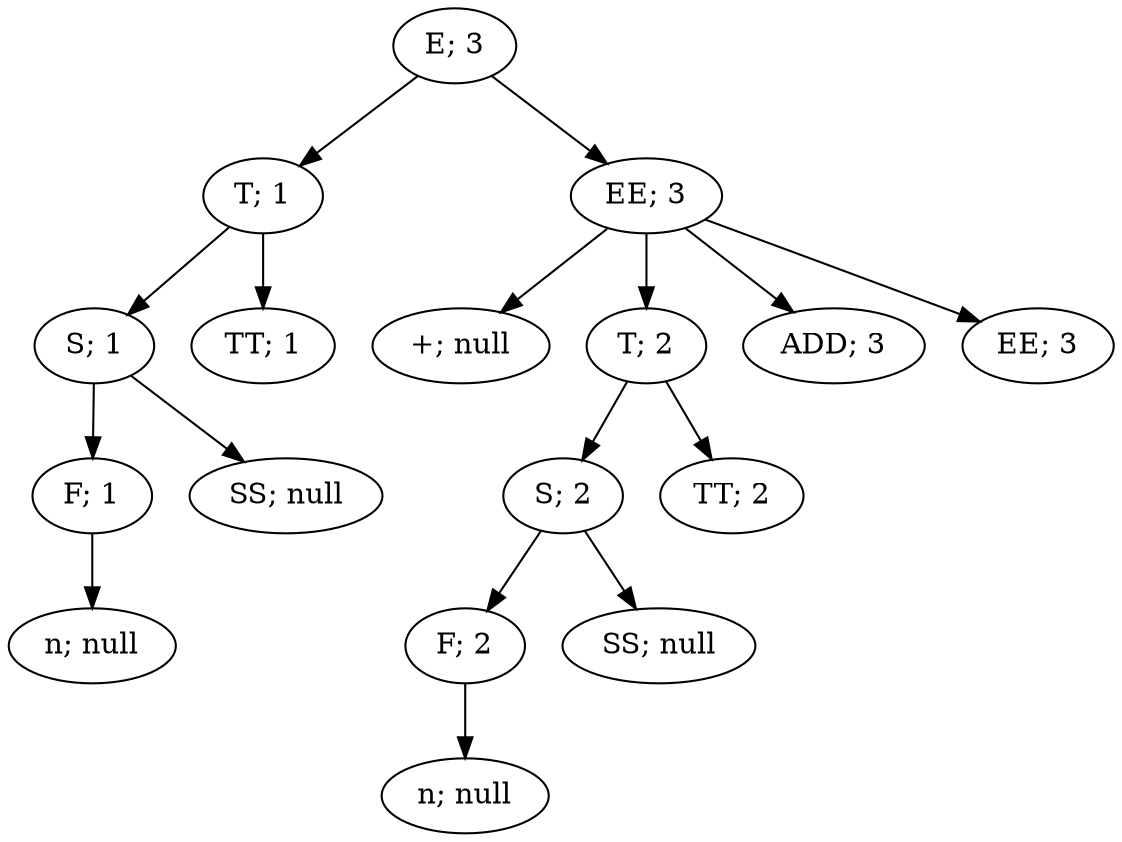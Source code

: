 digraph ParserResult {
"NonTerminal[name=E]_23" [label="E; 3"]
"NonTerminal[name=T]_12" [label="T; 1"]
"NonTerminal[name=E]_23"->"NonTerminal[name=T]_12";
"NonTerminal[name=T]_12" [label="T; 1"]
"NonTerminal[name=S]_10" [label="S; 1"]
"NonTerminal[name=T]_12"->"NonTerminal[name=S]_10";
"NonTerminal[name=S]_10" [label="S; 1"]
"NonTerminal[name=F]_8" [label="F; 1"]
"NonTerminal[name=S]_10"->"NonTerminal[name=F]_8";
"NonTerminal[name=F]_8" [label="F; 1"]
"Token{name='n', value='1'}_7" [label="n; null"]
"NonTerminal[name=F]_8"->"Token{name='n', value='1'}_7";
"Token{name='n', value='1'}_7" [label="n; null"]
"NonTerminal[name=SS]_9" [label="SS; null"]
"NonTerminal[name=S]_10"->"NonTerminal[name=SS]_9";
"NonTerminal[name=SS]_9" [label="SS; null"]
"NonTerminal[name=TT]_11" [label="TT; 1"]
"NonTerminal[name=T]_12"->"NonTerminal[name=TT]_11";
"NonTerminal[name=TT]_11" [label="TT; 1"]
"NonTerminal[name=EE]_22" [label="EE; 3"]
"NonTerminal[name=E]_23"->"NonTerminal[name=EE]_22";
"NonTerminal[name=EE]_22" [label="EE; 3"]
"Token{name='+', value='+'}_13" [label="+; null"]
"NonTerminal[name=EE]_22"->"Token{name='+', value='+'}_13";
"Token{name='+', value='+'}_13" [label="+; null"]
"NonTerminal[name=T]_19" [label="T; 2"]
"NonTerminal[name=EE]_22"->"NonTerminal[name=T]_19";
"NonTerminal[name=T]_19" [label="T; 2"]
"NonTerminal[name=S]_17" [label="S; 2"]
"NonTerminal[name=T]_19"->"NonTerminal[name=S]_17";
"NonTerminal[name=S]_17" [label="S; 2"]
"NonTerminal[name=F]_15" [label="F; 2"]
"NonTerminal[name=S]_17"->"NonTerminal[name=F]_15";
"NonTerminal[name=F]_15" [label="F; 2"]
"Token{name='n', value='2'}_14" [label="n; null"]
"NonTerminal[name=F]_15"->"Token{name='n', value='2'}_14";
"Token{name='n', value='2'}_14" [label="n; null"]
"NonTerminal[name=SS]_16" [label="SS; null"]
"NonTerminal[name=S]_17"->"NonTerminal[name=SS]_16";
"NonTerminal[name=SS]_16" [label="SS; null"]
"NonTerminal[name=TT]_18" [label="TT; 2"]
"NonTerminal[name=T]_19"->"NonTerminal[name=TT]_18";
"NonTerminal[name=TT]_18" [label="TT; 2"]
"NonTerminal[name=ADD]_20" [label="ADD; 3"]
"NonTerminal[name=EE]_22"->"NonTerminal[name=ADD]_20";
"NonTerminal[name=ADD]_20" [label="ADD; 3"]
"NonTerminal[name=EE]_21" [label="EE; 3"]
"NonTerminal[name=EE]_22"->"NonTerminal[name=EE]_21";
"NonTerminal[name=EE]_21" [label="EE; 3"]
}